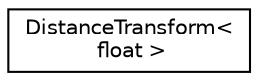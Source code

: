 digraph "Graphical Class Hierarchy"
{
  edge [fontname="Helvetica",fontsize="10",labelfontname="Helvetica",labelfontsize="10"];
  node [fontname="Helvetica",fontsize="10",shape=record];
  rankdir="LR";
  Node1 [label="DistanceTransform\<\l float \>",height=0.2,width=0.4,color="black", fillcolor="white", style="filled",URL="$classDistanceTransform.html"];
}
